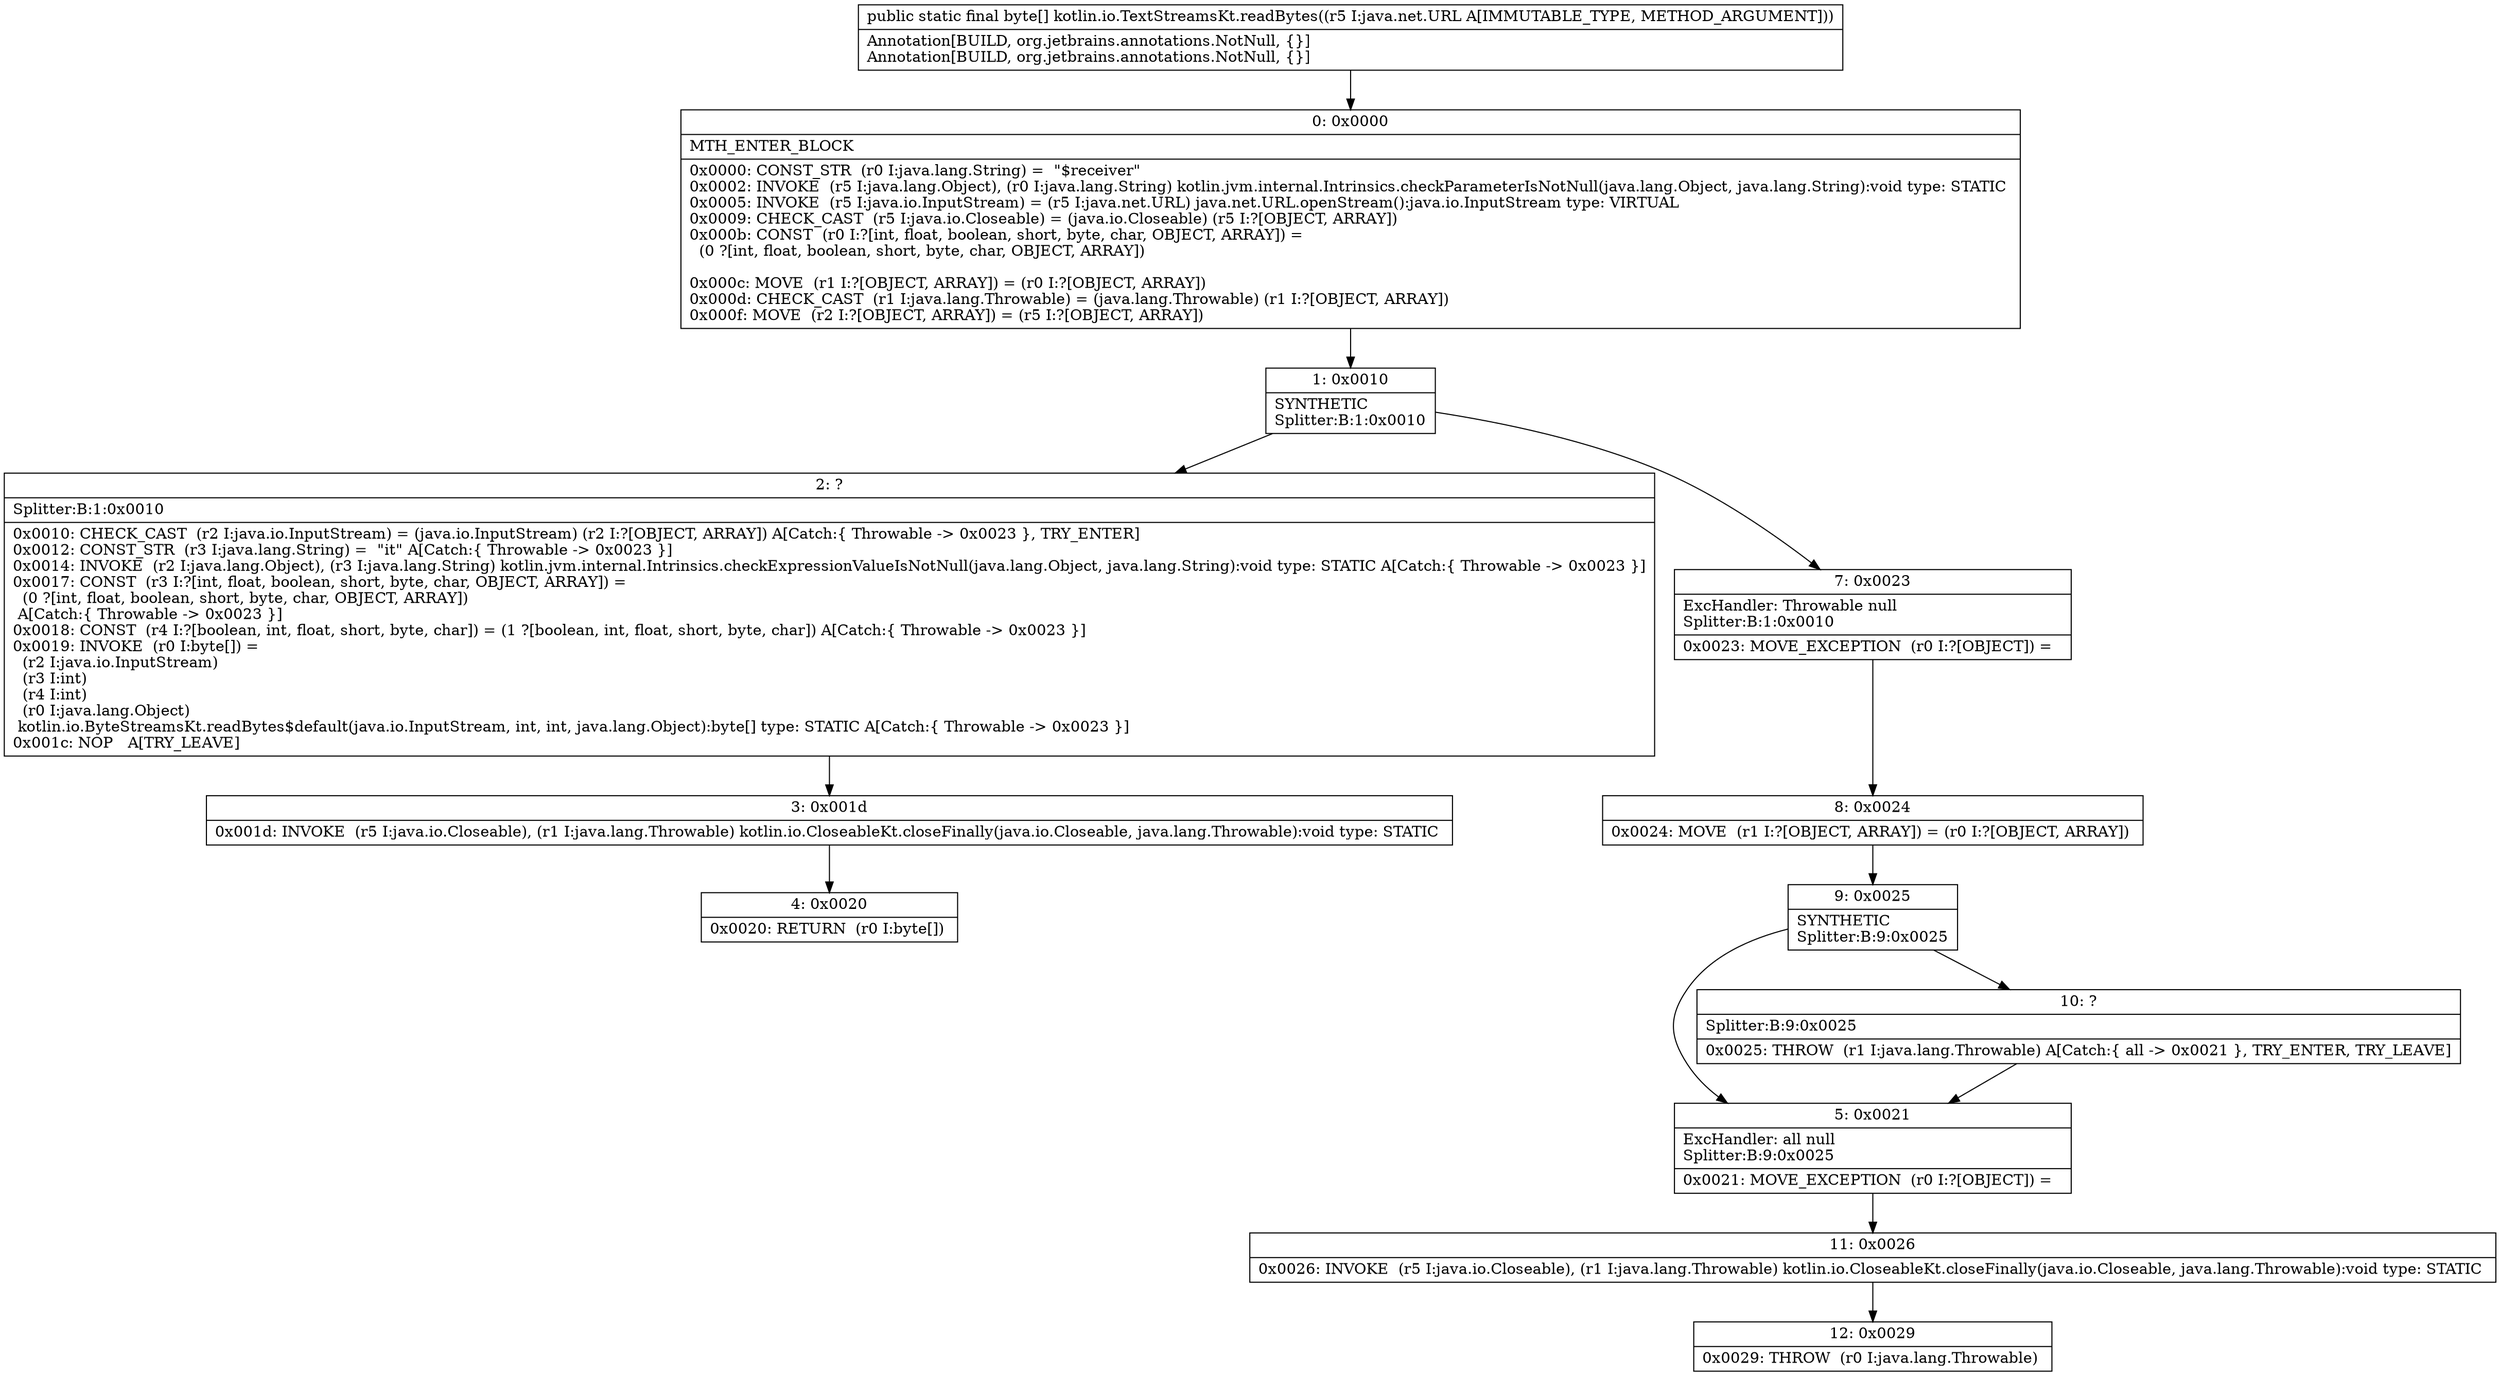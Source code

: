 digraph "CFG forkotlin.io.TextStreamsKt.readBytes(Ljava\/net\/URL;)[B" {
Node_0 [shape=record,label="{0\:\ 0x0000|MTH_ENTER_BLOCK\l|0x0000: CONST_STR  (r0 I:java.lang.String) =  \"$receiver\" \l0x0002: INVOKE  (r5 I:java.lang.Object), (r0 I:java.lang.String) kotlin.jvm.internal.Intrinsics.checkParameterIsNotNull(java.lang.Object, java.lang.String):void type: STATIC \l0x0005: INVOKE  (r5 I:java.io.InputStream) = (r5 I:java.net.URL) java.net.URL.openStream():java.io.InputStream type: VIRTUAL \l0x0009: CHECK_CAST  (r5 I:java.io.Closeable) = (java.io.Closeable) (r5 I:?[OBJECT, ARRAY]) \l0x000b: CONST  (r0 I:?[int, float, boolean, short, byte, char, OBJECT, ARRAY]) = \l  (0 ?[int, float, boolean, short, byte, char, OBJECT, ARRAY])\l \l0x000c: MOVE  (r1 I:?[OBJECT, ARRAY]) = (r0 I:?[OBJECT, ARRAY]) \l0x000d: CHECK_CAST  (r1 I:java.lang.Throwable) = (java.lang.Throwable) (r1 I:?[OBJECT, ARRAY]) \l0x000f: MOVE  (r2 I:?[OBJECT, ARRAY]) = (r5 I:?[OBJECT, ARRAY]) \l}"];
Node_1 [shape=record,label="{1\:\ 0x0010|SYNTHETIC\lSplitter:B:1:0x0010\l}"];
Node_2 [shape=record,label="{2\:\ ?|Splitter:B:1:0x0010\l|0x0010: CHECK_CAST  (r2 I:java.io.InputStream) = (java.io.InputStream) (r2 I:?[OBJECT, ARRAY]) A[Catch:\{ Throwable \-\> 0x0023 \}, TRY_ENTER]\l0x0012: CONST_STR  (r3 I:java.lang.String) =  \"it\" A[Catch:\{ Throwable \-\> 0x0023 \}]\l0x0014: INVOKE  (r2 I:java.lang.Object), (r3 I:java.lang.String) kotlin.jvm.internal.Intrinsics.checkExpressionValueIsNotNull(java.lang.Object, java.lang.String):void type: STATIC A[Catch:\{ Throwable \-\> 0x0023 \}]\l0x0017: CONST  (r3 I:?[int, float, boolean, short, byte, char, OBJECT, ARRAY]) = \l  (0 ?[int, float, boolean, short, byte, char, OBJECT, ARRAY])\l A[Catch:\{ Throwable \-\> 0x0023 \}]\l0x0018: CONST  (r4 I:?[boolean, int, float, short, byte, char]) = (1 ?[boolean, int, float, short, byte, char]) A[Catch:\{ Throwable \-\> 0x0023 \}]\l0x0019: INVOKE  (r0 I:byte[]) = \l  (r2 I:java.io.InputStream)\l  (r3 I:int)\l  (r4 I:int)\l  (r0 I:java.lang.Object)\l kotlin.io.ByteStreamsKt.readBytes$default(java.io.InputStream, int, int, java.lang.Object):byte[] type: STATIC A[Catch:\{ Throwable \-\> 0x0023 \}]\l0x001c: NOP   A[TRY_LEAVE]\l}"];
Node_3 [shape=record,label="{3\:\ 0x001d|0x001d: INVOKE  (r5 I:java.io.Closeable), (r1 I:java.lang.Throwable) kotlin.io.CloseableKt.closeFinally(java.io.Closeable, java.lang.Throwable):void type: STATIC \l}"];
Node_4 [shape=record,label="{4\:\ 0x0020|0x0020: RETURN  (r0 I:byte[]) \l}"];
Node_5 [shape=record,label="{5\:\ 0x0021|ExcHandler: all null\lSplitter:B:9:0x0025\l|0x0021: MOVE_EXCEPTION  (r0 I:?[OBJECT]) =  \l}"];
Node_7 [shape=record,label="{7\:\ 0x0023|ExcHandler: Throwable null\lSplitter:B:1:0x0010\l|0x0023: MOVE_EXCEPTION  (r0 I:?[OBJECT]) =  \l}"];
Node_8 [shape=record,label="{8\:\ 0x0024|0x0024: MOVE  (r1 I:?[OBJECT, ARRAY]) = (r0 I:?[OBJECT, ARRAY]) \l}"];
Node_9 [shape=record,label="{9\:\ 0x0025|SYNTHETIC\lSplitter:B:9:0x0025\l}"];
Node_10 [shape=record,label="{10\:\ ?|Splitter:B:9:0x0025\l|0x0025: THROW  (r1 I:java.lang.Throwable) A[Catch:\{ all \-\> 0x0021 \}, TRY_ENTER, TRY_LEAVE]\l}"];
Node_11 [shape=record,label="{11\:\ 0x0026|0x0026: INVOKE  (r5 I:java.io.Closeable), (r1 I:java.lang.Throwable) kotlin.io.CloseableKt.closeFinally(java.io.Closeable, java.lang.Throwable):void type: STATIC \l}"];
Node_12 [shape=record,label="{12\:\ 0x0029|0x0029: THROW  (r0 I:java.lang.Throwable) \l}"];
MethodNode[shape=record,label="{public static final byte[] kotlin.io.TextStreamsKt.readBytes((r5 I:java.net.URL A[IMMUTABLE_TYPE, METHOD_ARGUMENT]))  | Annotation[BUILD, org.jetbrains.annotations.NotNull, \{\}]\lAnnotation[BUILD, org.jetbrains.annotations.NotNull, \{\}]\l}"];
MethodNode -> Node_0;
Node_0 -> Node_1;
Node_1 -> Node_2;
Node_1 -> Node_7;
Node_2 -> Node_3;
Node_3 -> Node_4;
Node_5 -> Node_11;
Node_7 -> Node_8;
Node_8 -> Node_9;
Node_9 -> Node_10;
Node_9 -> Node_5;
Node_10 -> Node_5;
Node_11 -> Node_12;
}

